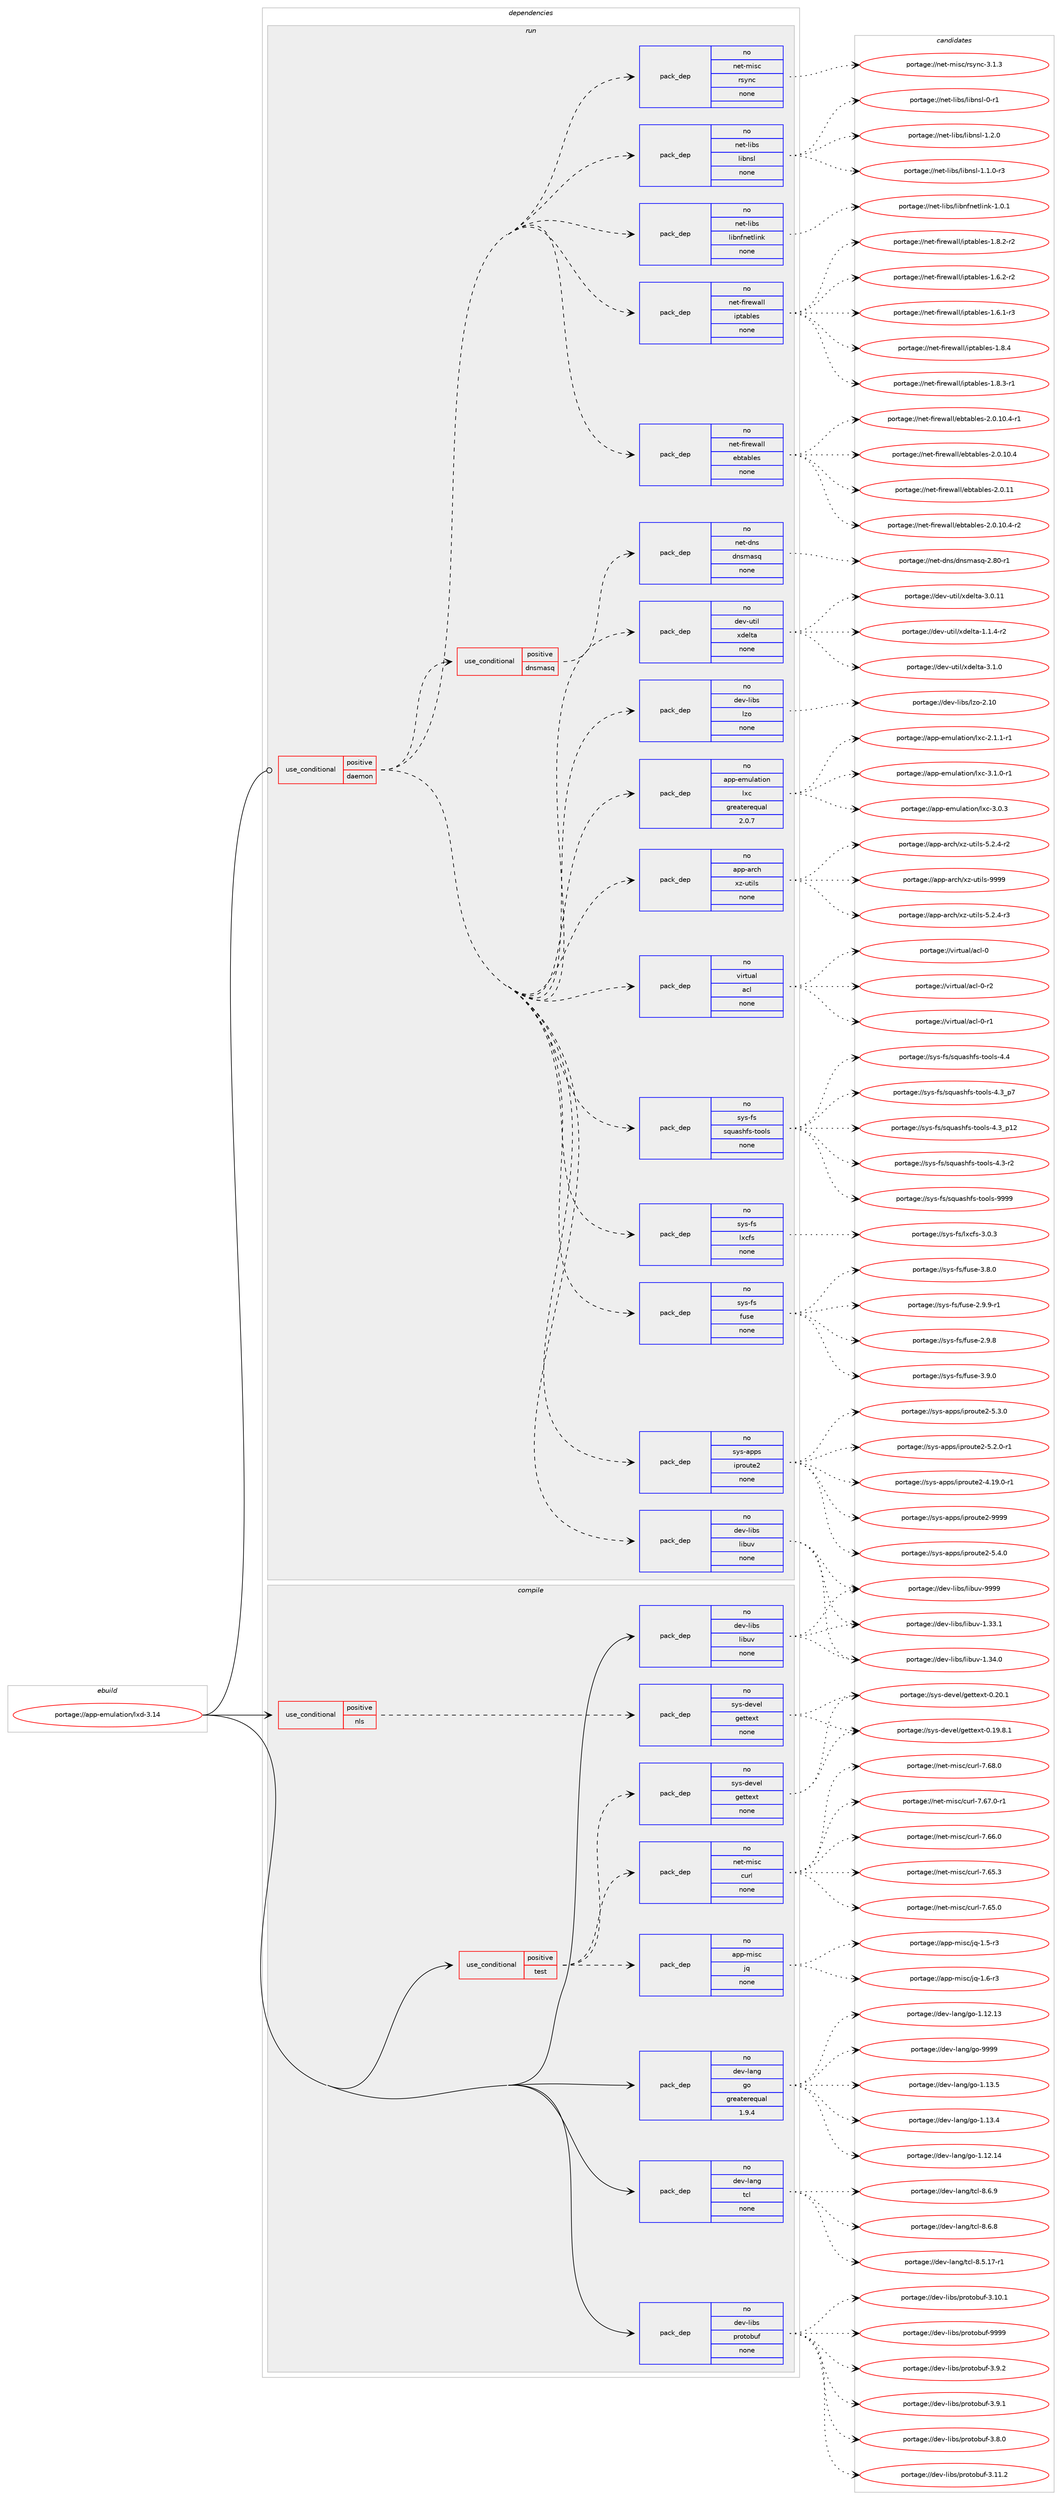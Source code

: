 digraph prolog {

# *************
# Graph options
# *************

newrank=true;
concentrate=true;
compound=true;
graph [rankdir=LR,fontname=Helvetica,fontsize=10,ranksep=1.5];#, ranksep=2.5, nodesep=0.2];
edge  [arrowhead=vee];
node  [fontname=Helvetica,fontsize=10];

# **********
# The ebuild
# **********

subgraph cluster_leftcol {
color=gray;
label=<<i>ebuild</i>>;
id [label="portage://app-emulation/lxd-3.14", color=red, width=4, href="../app-emulation/lxd-3.14.svg"];
}

# ****************
# The dependencies
# ****************

subgraph cluster_midcol {
color=gray;
label=<<i>dependencies</i>>;
subgraph cluster_compile {
fillcolor="#eeeeee";
style=filled;
label=<<i>compile</i>>;
subgraph cond147889 {
dependency628008 [label=<<TABLE BORDER="0" CELLBORDER="1" CELLSPACING="0" CELLPADDING="4"><TR><TD ROWSPAN="3" CELLPADDING="10">use_conditional</TD></TR><TR><TD>positive</TD></TR><TR><TD>nls</TD></TR></TABLE>>, shape=none, color=red];
subgraph pack471755 {
dependency628009 [label=<<TABLE BORDER="0" CELLBORDER="1" CELLSPACING="0" CELLPADDING="4" WIDTH="220"><TR><TD ROWSPAN="6" CELLPADDING="30">pack_dep</TD></TR><TR><TD WIDTH="110">no</TD></TR><TR><TD>sys-devel</TD></TR><TR><TD>gettext</TD></TR><TR><TD>none</TD></TR><TR><TD></TD></TR></TABLE>>, shape=none, color=blue];
}
dependency628008:e -> dependency628009:w [weight=20,style="dashed",arrowhead="vee"];
}
id:e -> dependency628008:w [weight=20,style="solid",arrowhead="vee"];
subgraph cond147890 {
dependency628010 [label=<<TABLE BORDER="0" CELLBORDER="1" CELLSPACING="0" CELLPADDING="4"><TR><TD ROWSPAN="3" CELLPADDING="10">use_conditional</TD></TR><TR><TD>positive</TD></TR><TR><TD>test</TD></TR></TABLE>>, shape=none, color=red];
subgraph pack471756 {
dependency628011 [label=<<TABLE BORDER="0" CELLBORDER="1" CELLSPACING="0" CELLPADDING="4" WIDTH="220"><TR><TD ROWSPAN="6" CELLPADDING="30">pack_dep</TD></TR><TR><TD WIDTH="110">no</TD></TR><TR><TD>app-misc</TD></TR><TR><TD>jq</TD></TR><TR><TD>none</TD></TR><TR><TD></TD></TR></TABLE>>, shape=none, color=blue];
}
dependency628010:e -> dependency628011:w [weight=20,style="dashed",arrowhead="vee"];
subgraph pack471757 {
dependency628012 [label=<<TABLE BORDER="0" CELLBORDER="1" CELLSPACING="0" CELLPADDING="4" WIDTH="220"><TR><TD ROWSPAN="6" CELLPADDING="30">pack_dep</TD></TR><TR><TD WIDTH="110">no</TD></TR><TR><TD>net-misc</TD></TR><TR><TD>curl</TD></TR><TR><TD>none</TD></TR><TR><TD></TD></TR></TABLE>>, shape=none, color=blue];
}
dependency628010:e -> dependency628012:w [weight=20,style="dashed",arrowhead="vee"];
subgraph pack471758 {
dependency628013 [label=<<TABLE BORDER="0" CELLBORDER="1" CELLSPACING="0" CELLPADDING="4" WIDTH="220"><TR><TD ROWSPAN="6" CELLPADDING="30">pack_dep</TD></TR><TR><TD WIDTH="110">no</TD></TR><TR><TD>sys-devel</TD></TR><TR><TD>gettext</TD></TR><TR><TD>none</TD></TR><TR><TD></TD></TR></TABLE>>, shape=none, color=blue];
}
dependency628010:e -> dependency628013:w [weight=20,style="dashed",arrowhead="vee"];
}
id:e -> dependency628010:w [weight=20,style="solid",arrowhead="vee"];
subgraph pack471759 {
dependency628014 [label=<<TABLE BORDER="0" CELLBORDER="1" CELLSPACING="0" CELLPADDING="4" WIDTH="220"><TR><TD ROWSPAN="6" CELLPADDING="30">pack_dep</TD></TR><TR><TD WIDTH="110">no</TD></TR><TR><TD>dev-lang</TD></TR><TR><TD>go</TD></TR><TR><TD>greaterequal</TD></TR><TR><TD>1.9.4</TD></TR></TABLE>>, shape=none, color=blue];
}
id:e -> dependency628014:w [weight=20,style="solid",arrowhead="vee"];
subgraph pack471760 {
dependency628015 [label=<<TABLE BORDER="0" CELLBORDER="1" CELLSPACING="0" CELLPADDING="4" WIDTH="220"><TR><TD ROWSPAN="6" CELLPADDING="30">pack_dep</TD></TR><TR><TD WIDTH="110">no</TD></TR><TR><TD>dev-lang</TD></TR><TR><TD>tcl</TD></TR><TR><TD>none</TD></TR><TR><TD></TD></TR></TABLE>>, shape=none, color=blue];
}
id:e -> dependency628015:w [weight=20,style="solid",arrowhead="vee"];
subgraph pack471761 {
dependency628016 [label=<<TABLE BORDER="0" CELLBORDER="1" CELLSPACING="0" CELLPADDING="4" WIDTH="220"><TR><TD ROWSPAN="6" CELLPADDING="30">pack_dep</TD></TR><TR><TD WIDTH="110">no</TD></TR><TR><TD>dev-libs</TD></TR><TR><TD>libuv</TD></TR><TR><TD>none</TD></TR><TR><TD></TD></TR></TABLE>>, shape=none, color=blue];
}
id:e -> dependency628016:w [weight=20,style="solid",arrowhead="vee"];
subgraph pack471762 {
dependency628017 [label=<<TABLE BORDER="0" CELLBORDER="1" CELLSPACING="0" CELLPADDING="4" WIDTH="220"><TR><TD ROWSPAN="6" CELLPADDING="30">pack_dep</TD></TR><TR><TD WIDTH="110">no</TD></TR><TR><TD>dev-libs</TD></TR><TR><TD>protobuf</TD></TR><TR><TD>none</TD></TR><TR><TD></TD></TR></TABLE>>, shape=none, color=blue];
}
id:e -> dependency628017:w [weight=20,style="solid",arrowhead="vee"];
}
subgraph cluster_compileandrun {
fillcolor="#eeeeee";
style=filled;
label=<<i>compile and run</i>>;
}
subgraph cluster_run {
fillcolor="#eeeeee";
style=filled;
label=<<i>run</i>>;
subgraph cond147891 {
dependency628018 [label=<<TABLE BORDER="0" CELLBORDER="1" CELLSPACING="0" CELLPADDING="4"><TR><TD ROWSPAN="3" CELLPADDING="10">use_conditional</TD></TR><TR><TD>positive</TD></TR><TR><TD>daemon</TD></TR></TABLE>>, shape=none, color=red];
subgraph pack471763 {
dependency628019 [label=<<TABLE BORDER="0" CELLBORDER="1" CELLSPACING="0" CELLPADDING="4" WIDTH="220"><TR><TD ROWSPAN="6" CELLPADDING="30">pack_dep</TD></TR><TR><TD WIDTH="110">no</TD></TR><TR><TD>app-arch</TD></TR><TR><TD>xz-utils</TD></TR><TR><TD>none</TD></TR><TR><TD></TD></TR></TABLE>>, shape=none, color=blue];
}
dependency628018:e -> dependency628019:w [weight=20,style="dashed",arrowhead="vee"];
subgraph pack471764 {
dependency628020 [label=<<TABLE BORDER="0" CELLBORDER="1" CELLSPACING="0" CELLPADDING="4" WIDTH="220"><TR><TD ROWSPAN="6" CELLPADDING="30">pack_dep</TD></TR><TR><TD WIDTH="110">no</TD></TR><TR><TD>app-emulation</TD></TR><TR><TD>lxc</TD></TR><TR><TD>greaterequal</TD></TR><TR><TD>2.0.7</TD></TR></TABLE>>, shape=none, color=blue];
}
dependency628018:e -> dependency628020:w [weight=20,style="dashed",arrowhead="vee"];
subgraph pack471765 {
dependency628021 [label=<<TABLE BORDER="0" CELLBORDER="1" CELLSPACING="0" CELLPADDING="4" WIDTH="220"><TR><TD ROWSPAN="6" CELLPADDING="30">pack_dep</TD></TR><TR><TD WIDTH="110">no</TD></TR><TR><TD>dev-libs</TD></TR><TR><TD>libuv</TD></TR><TR><TD>none</TD></TR><TR><TD></TD></TR></TABLE>>, shape=none, color=blue];
}
dependency628018:e -> dependency628021:w [weight=20,style="dashed",arrowhead="vee"];
subgraph pack471766 {
dependency628022 [label=<<TABLE BORDER="0" CELLBORDER="1" CELLSPACING="0" CELLPADDING="4" WIDTH="220"><TR><TD ROWSPAN="6" CELLPADDING="30">pack_dep</TD></TR><TR><TD WIDTH="110">no</TD></TR><TR><TD>dev-libs</TD></TR><TR><TD>lzo</TD></TR><TR><TD>none</TD></TR><TR><TD></TD></TR></TABLE>>, shape=none, color=blue];
}
dependency628018:e -> dependency628022:w [weight=20,style="dashed",arrowhead="vee"];
subgraph pack471767 {
dependency628023 [label=<<TABLE BORDER="0" CELLBORDER="1" CELLSPACING="0" CELLPADDING="4" WIDTH="220"><TR><TD ROWSPAN="6" CELLPADDING="30">pack_dep</TD></TR><TR><TD WIDTH="110">no</TD></TR><TR><TD>dev-util</TD></TR><TR><TD>xdelta</TD></TR><TR><TD>none</TD></TR><TR><TD></TD></TR></TABLE>>, shape=none, color=blue];
}
dependency628018:e -> dependency628023:w [weight=20,style="dashed",arrowhead="vee"];
subgraph cond147892 {
dependency628024 [label=<<TABLE BORDER="0" CELLBORDER="1" CELLSPACING="0" CELLPADDING="4"><TR><TD ROWSPAN="3" CELLPADDING="10">use_conditional</TD></TR><TR><TD>positive</TD></TR><TR><TD>dnsmasq</TD></TR></TABLE>>, shape=none, color=red];
subgraph pack471768 {
dependency628025 [label=<<TABLE BORDER="0" CELLBORDER="1" CELLSPACING="0" CELLPADDING="4" WIDTH="220"><TR><TD ROWSPAN="6" CELLPADDING="30">pack_dep</TD></TR><TR><TD WIDTH="110">no</TD></TR><TR><TD>net-dns</TD></TR><TR><TD>dnsmasq</TD></TR><TR><TD>none</TD></TR><TR><TD></TD></TR></TABLE>>, shape=none, color=blue];
}
dependency628024:e -> dependency628025:w [weight=20,style="dashed",arrowhead="vee"];
}
dependency628018:e -> dependency628024:w [weight=20,style="dashed",arrowhead="vee"];
subgraph pack471769 {
dependency628026 [label=<<TABLE BORDER="0" CELLBORDER="1" CELLSPACING="0" CELLPADDING="4" WIDTH="220"><TR><TD ROWSPAN="6" CELLPADDING="30">pack_dep</TD></TR><TR><TD WIDTH="110">no</TD></TR><TR><TD>net-firewall</TD></TR><TR><TD>ebtables</TD></TR><TR><TD>none</TD></TR><TR><TD></TD></TR></TABLE>>, shape=none, color=blue];
}
dependency628018:e -> dependency628026:w [weight=20,style="dashed",arrowhead="vee"];
subgraph pack471770 {
dependency628027 [label=<<TABLE BORDER="0" CELLBORDER="1" CELLSPACING="0" CELLPADDING="4" WIDTH="220"><TR><TD ROWSPAN="6" CELLPADDING="30">pack_dep</TD></TR><TR><TD WIDTH="110">no</TD></TR><TR><TD>net-firewall</TD></TR><TR><TD>iptables</TD></TR><TR><TD>none</TD></TR><TR><TD></TD></TR></TABLE>>, shape=none, color=blue];
}
dependency628018:e -> dependency628027:w [weight=20,style="dashed",arrowhead="vee"];
subgraph pack471771 {
dependency628028 [label=<<TABLE BORDER="0" CELLBORDER="1" CELLSPACING="0" CELLPADDING="4" WIDTH="220"><TR><TD ROWSPAN="6" CELLPADDING="30">pack_dep</TD></TR><TR><TD WIDTH="110">no</TD></TR><TR><TD>net-libs</TD></TR><TR><TD>libnfnetlink</TD></TR><TR><TD>none</TD></TR><TR><TD></TD></TR></TABLE>>, shape=none, color=blue];
}
dependency628018:e -> dependency628028:w [weight=20,style="dashed",arrowhead="vee"];
subgraph pack471772 {
dependency628029 [label=<<TABLE BORDER="0" CELLBORDER="1" CELLSPACING="0" CELLPADDING="4" WIDTH="220"><TR><TD ROWSPAN="6" CELLPADDING="30">pack_dep</TD></TR><TR><TD WIDTH="110">no</TD></TR><TR><TD>net-libs</TD></TR><TR><TD>libnsl</TD></TR><TR><TD>none</TD></TR><TR><TD></TD></TR></TABLE>>, shape=none, color=blue];
}
dependency628018:e -> dependency628029:w [weight=20,style="dashed",arrowhead="vee"];
subgraph pack471773 {
dependency628030 [label=<<TABLE BORDER="0" CELLBORDER="1" CELLSPACING="0" CELLPADDING="4" WIDTH="220"><TR><TD ROWSPAN="6" CELLPADDING="30">pack_dep</TD></TR><TR><TD WIDTH="110">no</TD></TR><TR><TD>net-misc</TD></TR><TR><TD>rsync</TD></TR><TR><TD>none</TD></TR><TR><TD></TD></TR></TABLE>>, shape=none, color=blue];
}
dependency628018:e -> dependency628030:w [weight=20,style="dashed",arrowhead="vee"];
subgraph pack471774 {
dependency628031 [label=<<TABLE BORDER="0" CELLBORDER="1" CELLSPACING="0" CELLPADDING="4" WIDTH="220"><TR><TD ROWSPAN="6" CELLPADDING="30">pack_dep</TD></TR><TR><TD WIDTH="110">no</TD></TR><TR><TD>sys-apps</TD></TR><TR><TD>iproute2</TD></TR><TR><TD>none</TD></TR><TR><TD></TD></TR></TABLE>>, shape=none, color=blue];
}
dependency628018:e -> dependency628031:w [weight=20,style="dashed",arrowhead="vee"];
subgraph pack471775 {
dependency628032 [label=<<TABLE BORDER="0" CELLBORDER="1" CELLSPACING="0" CELLPADDING="4" WIDTH="220"><TR><TD ROWSPAN="6" CELLPADDING="30">pack_dep</TD></TR><TR><TD WIDTH="110">no</TD></TR><TR><TD>sys-fs</TD></TR><TR><TD>fuse</TD></TR><TR><TD>none</TD></TR><TR><TD></TD></TR></TABLE>>, shape=none, color=blue];
}
dependency628018:e -> dependency628032:w [weight=20,style="dashed",arrowhead="vee"];
subgraph pack471776 {
dependency628033 [label=<<TABLE BORDER="0" CELLBORDER="1" CELLSPACING="0" CELLPADDING="4" WIDTH="220"><TR><TD ROWSPAN="6" CELLPADDING="30">pack_dep</TD></TR><TR><TD WIDTH="110">no</TD></TR><TR><TD>sys-fs</TD></TR><TR><TD>lxcfs</TD></TR><TR><TD>none</TD></TR><TR><TD></TD></TR></TABLE>>, shape=none, color=blue];
}
dependency628018:e -> dependency628033:w [weight=20,style="dashed",arrowhead="vee"];
subgraph pack471777 {
dependency628034 [label=<<TABLE BORDER="0" CELLBORDER="1" CELLSPACING="0" CELLPADDING="4" WIDTH="220"><TR><TD ROWSPAN="6" CELLPADDING="30">pack_dep</TD></TR><TR><TD WIDTH="110">no</TD></TR><TR><TD>sys-fs</TD></TR><TR><TD>squashfs-tools</TD></TR><TR><TD>none</TD></TR><TR><TD></TD></TR></TABLE>>, shape=none, color=blue];
}
dependency628018:e -> dependency628034:w [weight=20,style="dashed",arrowhead="vee"];
subgraph pack471778 {
dependency628035 [label=<<TABLE BORDER="0" CELLBORDER="1" CELLSPACING="0" CELLPADDING="4" WIDTH="220"><TR><TD ROWSPAN="6" CELLPADDING="30">pack_dep</TD></TR><TR><TD WIDTH="110">no</TD></TR><TR><TD>virtual</TD></TR><TR><TD>acl</TD></TR><TR><TD>none</TD></TR><TR><TD></TD></TR></TABLE>>, shape=none, color=blue];
}
dependency628018:e -> dependency628035:w [weight=20,style="dashed",arrowhead="vee"];
}
id:e -> dependency628018:w [weight=20,style="solid",arrowhead="odot"];
}
}

# **************
# The candidates
# **************

subgraph cluster_choices {
rank=same;
color=gray;
label=<<i>candidates</i>>;

subgraph choice471755 {
color=black;
nodesep=1;
choice115121115451001011181011084710310111611610112011645484650484649 [label="portage://sys-devel/gettext-0.20.1", color=red, width=4,href="../sys-devel/gettext-0.20.1.svg"];
choice1151211154510010111810110847103101116116101120116454846495746564649 [label="portage://sys-devel/gettext-0.19.8.1", color=red, width=4,href="../sys-devel/gettext-0.19.8.1.svg"];
dependency628009:e -> choice115121115451001011181011084710310111611610112011645484650484649:w [style=dotted,weight="100"];
dependency628009:e -> choice1151211154510010111810110847103101116116101120116454846495746564649:w [style=dotted,weight="100"];
}
subgraph choice471756 {
color=black;
nodesep=1;
choice97112112451091051159947106113454946544511451 [label="portage://app-misc/jq-1.6-r3", color=red, width=4,href="../app-misc/jq-1.6-r3.svg"];
choice97112112451091051159947106113454946534511451 [label="portage://app-misc/jq-1.5-r3", color=red, width=4,href="../app-misc/jq-1.5-r3.svg"];
dependency628011:e -> choice97112112451091051159947106113454946544511451:w [style=dotted,weight="100"];
dependency628011:e -> choice97112112451091051159947106113454946534511451:w [style=dotted,weight="100"];
}
subgraph choice471757 {
color=black;
nodesep=1;
choice1101011164510910511599479911711410845554654564648 [label="portage://net-misc/curl-7.68.0", color=red, width=4,href="../net-misc/curl-7.68.0.svg"];
choice11010111645109105115994799117114108455546545546484511449 [label="portage://net-misc/curl-7.67.0-r1", color=red, width=4,href="../net-misc/curl-7.67.0-r1.svg"];
choice1101011164510910511599479911711410845554654544648 [label="portage://net-misc/curl-7.66.0", color=red, width=4,href="../net-misc/curl-7.66.0.svg"];
choice1101011164510910511599479911711410845554654534651 [label="portage://net-misc/curl-7.65.3", color=red, width=4,href="../net-misc/curl-7.65.3.svg"];
choice1101011164510910511599479911711410845554654534648 [label="portage://net-misc/curl-7.65.0", color=red, width=4,href="../net-misc/curl-7.65.0.svg"];
dependency628012:e -> choice1101011164510910511599479911711410845554654564648:w [style=dotted,weight="100"];
dependency628012:e -> choice11010111645109105115994799117114108455546545546484511449:w [style=dotted,weight="100"];
dependency628012:e -> choice1101011164510910511599479911711410845554654544648:w [style=dotted,weight="100"];
dependency628012:e -> choice1101011164510910511599479911711410845554654534651:w [style=dotted,weight="100"];
dependency628012:e -> choice1101011164510910511599479911711410845554654534648:w [style=dotted,weight="100"];
}
subgraph choice471758 {
color=black;
nodesep=1;
choice115121115451001011181011084710310111611610112011645484650484649 [label="portage://sys-devel/gettext-0.20.1", color=red, width=4,href="../sys-devel/gettext-0.20.1.svg"];
choice1151211154510010111810110847103101116116101120116454846495746564649 [label="portage://sys-devel/gettext-0.19.8.1", color=red, width=4,href="../sys-devel/gettext-0.19.8.1.svg"];
dependency628013:e -> choice115121115451001011181011084710310111611610112011645484650484649:w [style=dotted,weight="100"];
dependency628013:e -> choice1151211154510010111810110847103101116116101120116454846495746564649:w [style=dotted,weight="100"];
}
subgraph choice471759 {
color=black;
nodesep=1;
choice1001011184510897110103471031114557575757 [label="portage://dev-lang/go-9999", color=red, width=4,href="../dev-lang/go-9999.svg"];
choice10010111845108971101034710311145494649514653 [label="portage://dev-lang/go-1.13.5", color=red, width=4,href="../dev-lang/go-1.13.5.svg"];
choice10010111845108971101034710311145494649514652 [label="portage://dev-lang/go-1.13.4", color=red, width=4,href="../dev-lang/go-1.13.4.svg"];
choice1001011184510897110103471031114549464950464952 [label="portage://dev-lang/go-1.12.14", color=red, width=4,href="../dev-lang/go-1.12.14.svg"];
choice1001011184510897110103471031114549464950464951 [label="portage://dev-lang/go-1.12.13", color=red, width=4,href="../dev-lang/go-1.12.13.svg"];
dependency628014:e -> choice1001011184510897110103471031114557575757:w [style=dotted,weight="100"];
dependency628014:e -> choice10010111845108971101034710311145494649514653:w [style=dotted,weight="100"];
dependency628014:e -> choice10010111845108971101034710311145494649514652:w [style=dotted,weight="100"];
dependency628014:e -> choice1001011184510897110103471031114549464950464952:w [style=dotted,weight="100"];
dependency628014:e -> choice1001011184510897110103471031114549464950464951:w [style=dotted,weight="100"];
}
subgraph choice471760 {
color=black;
nodesep=1;
choice10010111845108971101034711699108455646544657 [label="portage://dev-lang/tcl-8.6.9", color=red, width=4,href="../dev-lang/tcl-8.6.9.svg"];
choice10010111845108971101034711699108455646544656 [label="portage://dev-lang/tcl-8.6.8", color=red, width=4,href="../dev-lang/tcl-8.6.8.svg"];
choice10010111845108971101034711699108455646534649554511449 [label="portage://dev-lang/tcl-8.5.17-r1", color=red, width=4,href="../dev-lang/tcl-8.5.17-r1.svg"];
dependency628015:e -> choice10010111845108971101034711699108455646544657:w [style=dotted,weight="100"];
dependency628015:e -> choice10010111845108971101034711699108455646544656:w [style=dotted,weight="100"];
dependency628015:e -> choice10010111845108971101034711699108455646534649554511449:w [style=dotted,weight="100"];
}
subgraph choice471761 {
color=black;
nodesep=1;
choice100101118451081059811547108105981171184557575757 [label="portage://dev-libs/libuv-9999", color=red, width=4,href="../dev-libs/libuv-9999.svg"];
choice1001011184510810598115471081059811711845494651524648 [label="portage://dev-libs/libuv-1.34.0", color=red, width=4,href="../dev-libs/libuv-1.34.0.svg"];
choice1001011184510810598115471081059811711845494651514649 [label="portage://dev-libs/libuv-1.33.1", color=red, width=4,href="../dev-libs/libuv-1.33.1.svg"];
dependency628016:e -> choice100101118451081059811547108105981171184557575757:w [style=dotted,weight="100"];
dependency628016:e -> choice1001011184510810598115471081059811711845494651524648:w [style=dotted,weight="100"];
dependency628016:e -> choice1001011184510810598115471081059811711845494651514649:w [style=dotted,weight="100"];
}
subgraph choice471762 {
color=black;
nodesep=1;
choice100101118451081059811547112114111116111981171024557575757 [label="portage://dev-libs/protobuf-9999", color=red, width=4,href="../dev-libs/protobuf-9999.svg"];
choice10010111845108105981154711211411111611198117102455146574650 [label="portage://dev-libs/protobuf-3.9.2", color=red, width=4,href="../dev-libs/protobuf-3.9.2.svg"];
choice10010111845108105981154711211411111611198117102455146574649 [label="portage://dev-libs/protobuf-3.9.1", color=red, width=4,href="../dev-libs/protobuf-3.9.1.svg"];
choice10010111845108105981154711211411111611198117102455146564648 [label="portage://dev-libs/protobuf-3.8.0", color=red, width=4,href="../dev-libs/protobuf-3.8.0.svg"];
choice1001011184510810598115471121141111161119811710245514649494650 [label="portage://dev-libs/protobuf-3.11.2", color=red, width=4,href="../dev-libs/protobuf-3.11.2.svg"];
choice1001011184510810598115471121141111161119811710245514649484649 [label="portage://dev-libs/protobuf-3.10.1", color=red, width=4,href="../dev-libs/protobuf-3.10.1.svg"];
dependency628017:e -> choice100101118451081059811547112114111116111981171024557575757:w [style=dotted,weight="100"];
dependency628017:e -> choice10010111845108105981154711211411111611198117102455146574650:w [style=dotted,weight="100"];
dependency628017:e -> choice10010111845108105981154711211411111611198117102455146574649:w [style=dotted,weight="100"];
dependency628017:e -> choice10010111845108105981154711211411111611198117102455146564648:w [style=dotted,weight="100"];
dependency628017:e -> choice1001011184510810598115471121141111161119811710245514649494650:w [style=dotted,weight="100"];
dependency628017:e -> choice1001011184510810598115471121141111161119811710245514649484649:w [style=dotted,weight="100"];
}
subgraph choice471763 {
color=black;
nodesep=1;
choice9711211245971149910447120122451171161051081154557575757 [label="portage://app-arch/xz-utils-9999", color=red, width=4,href="../app-arch/xz-utils-9999.svg"];
choice9711211245971149910447120122451171161051081154553465046524511451 [label="portage://app-arch/xz-utils-5.2.4-r3", color=red, width=4,href="../app-arch/xz-utils-5.2.4-r3.svg"];
choice9711211245971149910447120122451171161051081154553465046524511450 [label="portage://app-arch/xz-utils-5.2.4-r2", color=red, width=4,href="../app-arch/xz-utils-5.2.4-r2.svg"];
dependency628019:e -> choice9711211245971149910447120122451171161051081154557575757:w [style=dotted,weight="100"];
dependency628019:e -> choice9711211245971149910447120122451171161051081154553465046524511451:w [style=dotted,weight="100"];
dependency628019:e -> choice9711211245971149910447120122451171161051081154553465046524511450:w [style=dotted,weight="100"];
}
subgraph choice471764 {
color=black;
nodesep=1;
choice97112112451011091171089711610511111047108120994551464946484511449 [label="portage://app-emulation/lxc-3.1.0-r1", color=red, width=4,href="../app-emulation/lxc-3.1.0-r1.svg"];
choice9711211245101109117108971161051111104710812099455146484651 [label="portage://app-emulation/lxc-3.0.3", color=red, width=4,href="../app-emulation/lxc-3.0.3.svg"];
choice97112112451011091171089711610511111047108120994550464946494511449 [label="portage://app-emulation/lxc-2.1.1-r1", color=red, width=4,href="../app-emulation/lxc-2.1.1-r1.svg"];
dependency628020:e -> choice97112112451011091171089711610511111047108120994551464946484511449:w [style=dotted,weight="100"];
dependency628020:e -> choice9711211245101109117108971161051111104710812099455146484651:w [style=dotted,weight="100"];
dependency628020:e -> choice97112112451011091171089711610511111047108120994550464946494511449:w [style=dotted,weight="100"];
}
subgraph choice471765 {
color=black;
nodesep=1;
choice100101118451081059811547108105981171184557575757 [label="portage://dev-libs/libuv-9999", color=red, width=4,href="../dev-libs/libuv-9999.svg"];
choice1001011184510810598115471081059811711845494651524648 [label="portage://dev-libs/libuv-1.34.0", color=red, width=4,href="../dev-libs/libuv-1.34.0.svg"];
choice1001011184510810598115471081059811711845494651514649 [label="portage://dev-libs/libuv-1.33.1", color=red, width=4,href="../dev-libs/libuv-1.33.1.svg"];
dependency628021:e -> choice100101118451081059811547108105981171184557575757:w [style=dotted,weight="100"];
dependency628021:e -> choice1001011184510810598115471081059811711845494651524648:w [style=dotted,weight="100"];
dependency628021:e -> choice1001011184510810598115471081059811711845494651514649:w [style=dotted,weight="100"];
}
subgraph choice471766 {
color=black;
nodesep=1;
choice1001011184510810598115471081221114550464948 [label="portage://dev-libs/lzo-2.10", color=red, width=4,href="../dev-libs/lzo-2.10.svg"];
dependency628022:e -> choice1001011184510810598115471081221114550464948:w [style=dotted,weight="100"];
}
subgraph choice471767 {
color=black;
nodesep=1;
choice100101118451171161051084712010010110811697455146494648 [label="portage://dev-util/xdelta-3.1.0", color=red, width=4,href="../dev-util/xdelta-3.1.0.svg"];
choice10010111845117116105108471201001011081169745514648464949 [label="portage://dev-util/xdelta-3.0.11", color=red, width=4,href="../dev-util/xdelta-3.0.11.svg"];
choice1001011184511711610510847120100101108116974549464946524511450 [label="portage://dev-util/xdelta-1.1.4-r2", color=red, width=4,href="../dev-util/xdelta-1.1.4-r2.svg"];
dependency628023:e -> choice100101118451171161051084712010010110811697455146494648:w [style=dotted,weight="100"];
dependency628023:e -> choice10010111845117116105108471201001011081169745514648464949:w [style=dotted,weight="100"];
dependency628023:e -> choice1001011184511711610510847120100101108116974549464946524511450:w [style=dotted,weight="100"];
}
subgraph choice471768 {
color=black;
nodesep=1;
choice11010111645100110115471001101151099711511345504656484511449 [label="portage://net-dns/dnsmasq-2.80-r1", color=red, width=4,href="../net-dns/dnsmasq-2.80-r1.svg"];
dependency628025:e -> choice11010111645100110115471001101151099711511345504656484511449:w [style=dotted,weight="100"];
}
subgraph choice471769 {
color=black;
nodesep=1;
choice11010111645102105114101119971081084710198116979810810111545504648464949 [label="portage://net-firewall/ebtables-2.0.11", color=red, width=4,href="../net-firewall/ebtables-2.0.11.svg"];
choice1101011164510210511410111997108108471019811697981081011154550464846494846524511450 [label="portage://net-firewall/ebtables-2.0.10.4-r2", color=red, width=4,href="../net-firewall/ebtables-2.0.10.4-r2.svg"];
choice1101011164510210511410111997108108471019811697981081011154550464846494846524511449 [label="portage://net-firewall/ebtables-2.0.10.4-r1", color=red, width=4,href="../net-firewall/ebtables-2.0.10.4-r1.svg"];
choice110101116451021051141011199710810847101981169798108101115455046484649484652 [label="portage://net-firewall/ebtables-2.0.10.4", color=red, width=4,href="../net-firewall/ebtables-2.0.10.4.svg"];
dependency628026:e -> choice11010111645102105114101119971081084710198116979810810111545504648464949:w [style=dotted,weight="100"];
dependency628026:e -> choice1101011164510210511410111997108108471019811697981081011154550464846494846524511450:w [style=dotted,weight="100"];
dependency628026:e -> choice1101011164510210511410111997108108471019811697981081011154550464846494846524511449:w [style=dotted,weight="100"];
dependency628026:e -> choice110101116451021051141011199710810847101981169798108101115455046484649484652:w [style=dotted,weight="100"];
}
subgraph choice471770 {
color=black;
nodesep=1;
choice1101011164510210511410111997108108471051121169798108101115454946564652 [label="portage://net-firewall/iptables-1.8.4", color=red, width=4,href="../net-firewall/iptables-1.8.4.svg"];
choice11010111645102105114101119971081084710511211697981081011154549465646514511449 [label="portage://net-firewall/iptables-1.8.3-r1", color=red, width=4,href="../net-firewall/iptables-1.8.3-r1.svg"];
choice11010111645102105114101119971081084710511211697981081011154549465646504511450 [label="portage://net-firewall/iptables-1.8.2-r2", color=red, width=4,href="../net-firewall/iptables-1.8.2-r2.svg"];
choice11010111645102105114101119971081084710511211697981081011154549465446504511450 [label="portage://net-firewall/iptables-1.6.2-r2", color=red, width=4,href="../net-firewall/iptables-1.6.2-r2.svg"];
choice11010111645102105114101119971081084710511211697981081011154549465446494511451 [label="portage://net-firewall/iptables-1.6.1-r3", color=red, width=4,href="../net-firewall/iptables-1.6.1-r3.svg"];
dependency628027:e -> choice1101011164510210511410111997108108471051121169798108101115454946564652:w [style=dotted,weight="100"];
dependency628027:e -> choice11010111645102105114101119971081084710511211697981081011154549465646514511449:w [style=dotted,weight="100"];
dependency628027:e -> choice11010111645102105114101119971081084710511211697981081011154549465646504511450:w [style=dotted,weight="100"];
dependency628027:e -> choice11010111645102105114101119971081084710511211697981081011154549465446504511450:w [style=dotted,weight="100"];
dependency628027:e -> choice11010111645102105114101119971081084710511211697981081011154549465446494511451:w [style=dotted,weight="100"];
}
subgraph choice471771 {
color=black;
nodesep=1;
choice11010111645108105981154710810598110102110101116108105110107454946484649 [label="portage://net-libs/libnfnetlink-1.0.1", color=red, width=4,href="../net-libs/libnfnetlink-1.0.1.svg"];
dependency628028:e -> choice11010111645108105981154710810598110102110101116108105110107454946484649:w [style=dotted,weight="100"];
}
subgraph choice471772 {
color=black;
nodesep=1;
choice11010111645108105981154710810598110115108454946504648 [label="portage://net-libs/libnsl-1.2.0", color=red, width=4,href="../net-libs/libnsl-1.2.0.svg"];
choice110101116451081059811547108105981101151084549464946484511451 [label="portage://net-libs/libnsl-1.1.0-r3", color=red, width=4,href="../net-libs/libnsl-1.1.0-r3.svg"];
choice1101011164510810598115471081059811011510845484511449 [label="portage://net-libs/libnsl-0-r1", color=red, width=4,href="../net-libs/libnsl-0-r1.svg"];
dependency628029:e -> choice11010111645108105981154710810598110115108454946504648:w [style=dotted,weight="100"];
dependency628029:e -> choice110101116451081059811547108105981101151084549464946484511451:w [style=dotted,weight="100"];
dependency628029:e -> choice1101011164510810598115471081059811011510845484511449:w [style=dotted,weight="100"];
}
subgraph choice471773 {
color=black;
nodesep=1;
choice11010111645109105115994711411512111099455146494651 [label="portage://net-misc/rsync-3.1.3", color=red, width=4,href="../net-misc/rsync-3.1.3.svg"];
dependency628030:e -> choice11010111645109105115994711411512111099455146494651:w [style=dotted,weight="100"];
}
subgraph choice471774 {
color=black;
nodesep=1;
choice115121115459711211211547105112114111117116101504557575757 [label="portage://sys-apps/iproute2-9999", color=red, width=4,href="../sys-apps/iproute2-9999.svg"];
choice11512111545971121121154710511211411111711610150455346524648 [label="portage://sys-apps/iproute2-5.4.0", color=red, width=4,href="../sys-apps/iproute2-5.4.0.svg"];
choice11512111545971121121154710511211411111711610150455346514648 [label="portage://sys-apps/iproute2-5.3.0", color=red, width=4,href="../sys-apps/iproute2-5.3.0.svg"];
choice115121115459711211211547105112114111117116101504553465046484511449 [label="portage://sys-apps/iproute2-5.2.0-r1", color=red, width=4,href="../sys-apps/iproute2-5.2.0-r1.svg"];
choice11512111545971121121154710511211411111711610150455246495746484511449 [label="portage://sys-apps/iproute2-4.19.0-r1", color=red, width=4,href="../sys-apps/iproute2-4.19.0-r1.svg"];
dependency628031:e -> choice115121115459711211211547105112114111117116101504557575757:w [style=dotted,weight="100"];
dependency628031:e -> choice11512111545971121121154710511211411111711610150455346524648:w [style=dotted,weight="100"];
dependency628031:e -> choice11512111545971121121154710511211411111711610150455346514648:w [style=dotted,weight="100"];
dependency628031:e -> choice115121115459711211211547105112114111117116101504553465046484511449:w [style=dotted,weight="100"];
dependency628031:e -> choice11512111545971121121154710511211411111711610150455246495746484511449:w [style=dotted,weight="100"];
}
subgraph choice471775 {
color=black;
nodesep=1;
choice1151211154510211547102117115101455146574648 [label="portage://sys-fs/fuse-3.9.0", color=red, width=4,href="../sys-fs/fuse-3.9.0.svg"];
choice1151211154510211547102117115101455146564648 [label="portage://sys-fs/fuse-3.8.0", color=red, width=4,href="../sys-fs/fuse-3.8.0.svg"];
choice11512111545102115471021171151014550465746574511449 [label="portage://sys-fs/fuse-2.9.9-r1", color=red, width=4,href="../sys-fs/fuse-2.9.9-r1.svg"];
choice1151211154510211547102117115101455046574656 [label="portage://sys-fs/fuse-2.9.8", color=red, width=4,href="../sys-fs/fuse-2.9.8.svg"];
dependency628032:e -> choice1151211154510211547102117115101455146574648:w [style=dotted,weight="100"];
dependency628032:e -> choice1151211154510211547102117115101455146564648:w [style=dotted,weight="100"];
dependency628032:e -> choice11512111545102115471021171151014550465746574511449:w [style=dotted,weight="100"];
dependency628032:e -> choice1151211154510211547102117115101455046574656:w [style=dotted,weight="100"];
}
subgraph choice471776 {
color=black;
nodesep=1;
choice115121115451021154710812099102115455146484651 [label="portage://sys-fs/lxcfs-3.0.3", color=red, width=4,href="../sys-fs/lxcfs-3.0.3.svg"];
dependency628033:e -> choice115121115451021154710812099102115455146484651:w [style=dotted,weight="100"];
}
subgraph choice471777 {
color=black;
nodesep=1;
choice115121115451021154711511311797115104102115451161111111081154557575757 [label="portage://sys-fs/squashfs-tools-9999", color=red, width=4,href="../sys-fs/squashfs-tools-9999.svg"];
choice1151211154510211547115113117971151041021154511611111110811545524652 [label="portage://sys-fs/squashfs-tools-4.4", color=red, width=4,href="../sys-fs/squashfs-tools-4.4.svg"];
choice11512111545102115471151131179711510410211545116111111108115455246519511255 [label="portage://sys-fs/squashfs-tools-4.3_p7", color=red, width=4,href="../sys-fs/squashfs-tools-4.3_p7.svg"];
choice1151211154510211547115113117971151041021154511611111110811545524651951124950 [label="portage://sys-fs/squashfs-tools-4.3_p12", color=red, width=4,href="../sys-fs/squashfs-tools-4.3_p12.svg"];
choice11512111545102115471151131179711510410211545116111111108115455246514511450 [label="portage://sys-fs/squashfs-tools-4.3-r2", color=red, width=4,href="../sys-fs/squashfs-tools-4.3-r2.svg"];
dependency628034:e -> choice115121115451021154711511311797115104102115451161111111081154557575757:w [style=dotted,weight="100"];
dependency628034:e -> choice1151211154510211547115113117971151041021154511611111110811545524652:w [style=dotted,weight="100"];
dependency628034:e -> choice11512111545102115471151131179711510410211545116111111108115455246519511255:w [style=dotted,weight="100"];
dependency628034:e -> choice1151211154510211547115113117971151041021154511611111110811545524651951124950:w [style=dotted,weight="100"];
dependency628034:e -> choice11512111545102115471151131179711510410211545116111111108115455246514511450:w [style=dotted,weight="100"];
}
subgraph choice471778 {
color=black;
nodesep=1;
choice1181051141161179710847979910845484511450 [label="portage://virtual/acl-0-r2", color=red, width=4,href="../virtual/acl-0-r2.svg"];
choice1181051141161179710847979910845484511449 [label="portage://virtual/acl-0-r1", color=red, width=4,href="../virtual/acl-0-r1.svg"];
choice118105114116117971084797991084548 [label="portage://virtual/acl-0", color=red, width=4,href="../virtual/acl-0.svg"];
dependency628035:e -> choice1181051141161179710847979910845484511450:w [style=dotted,weight="100"];
dependency628035:e -> choice1181051141161179710847979910845484511449:w [style=dotted,weight="100"];
dependency628035:e -> choice118105114116117971084797991084548:w [style=dotted,weight="100"];
}
}

}
